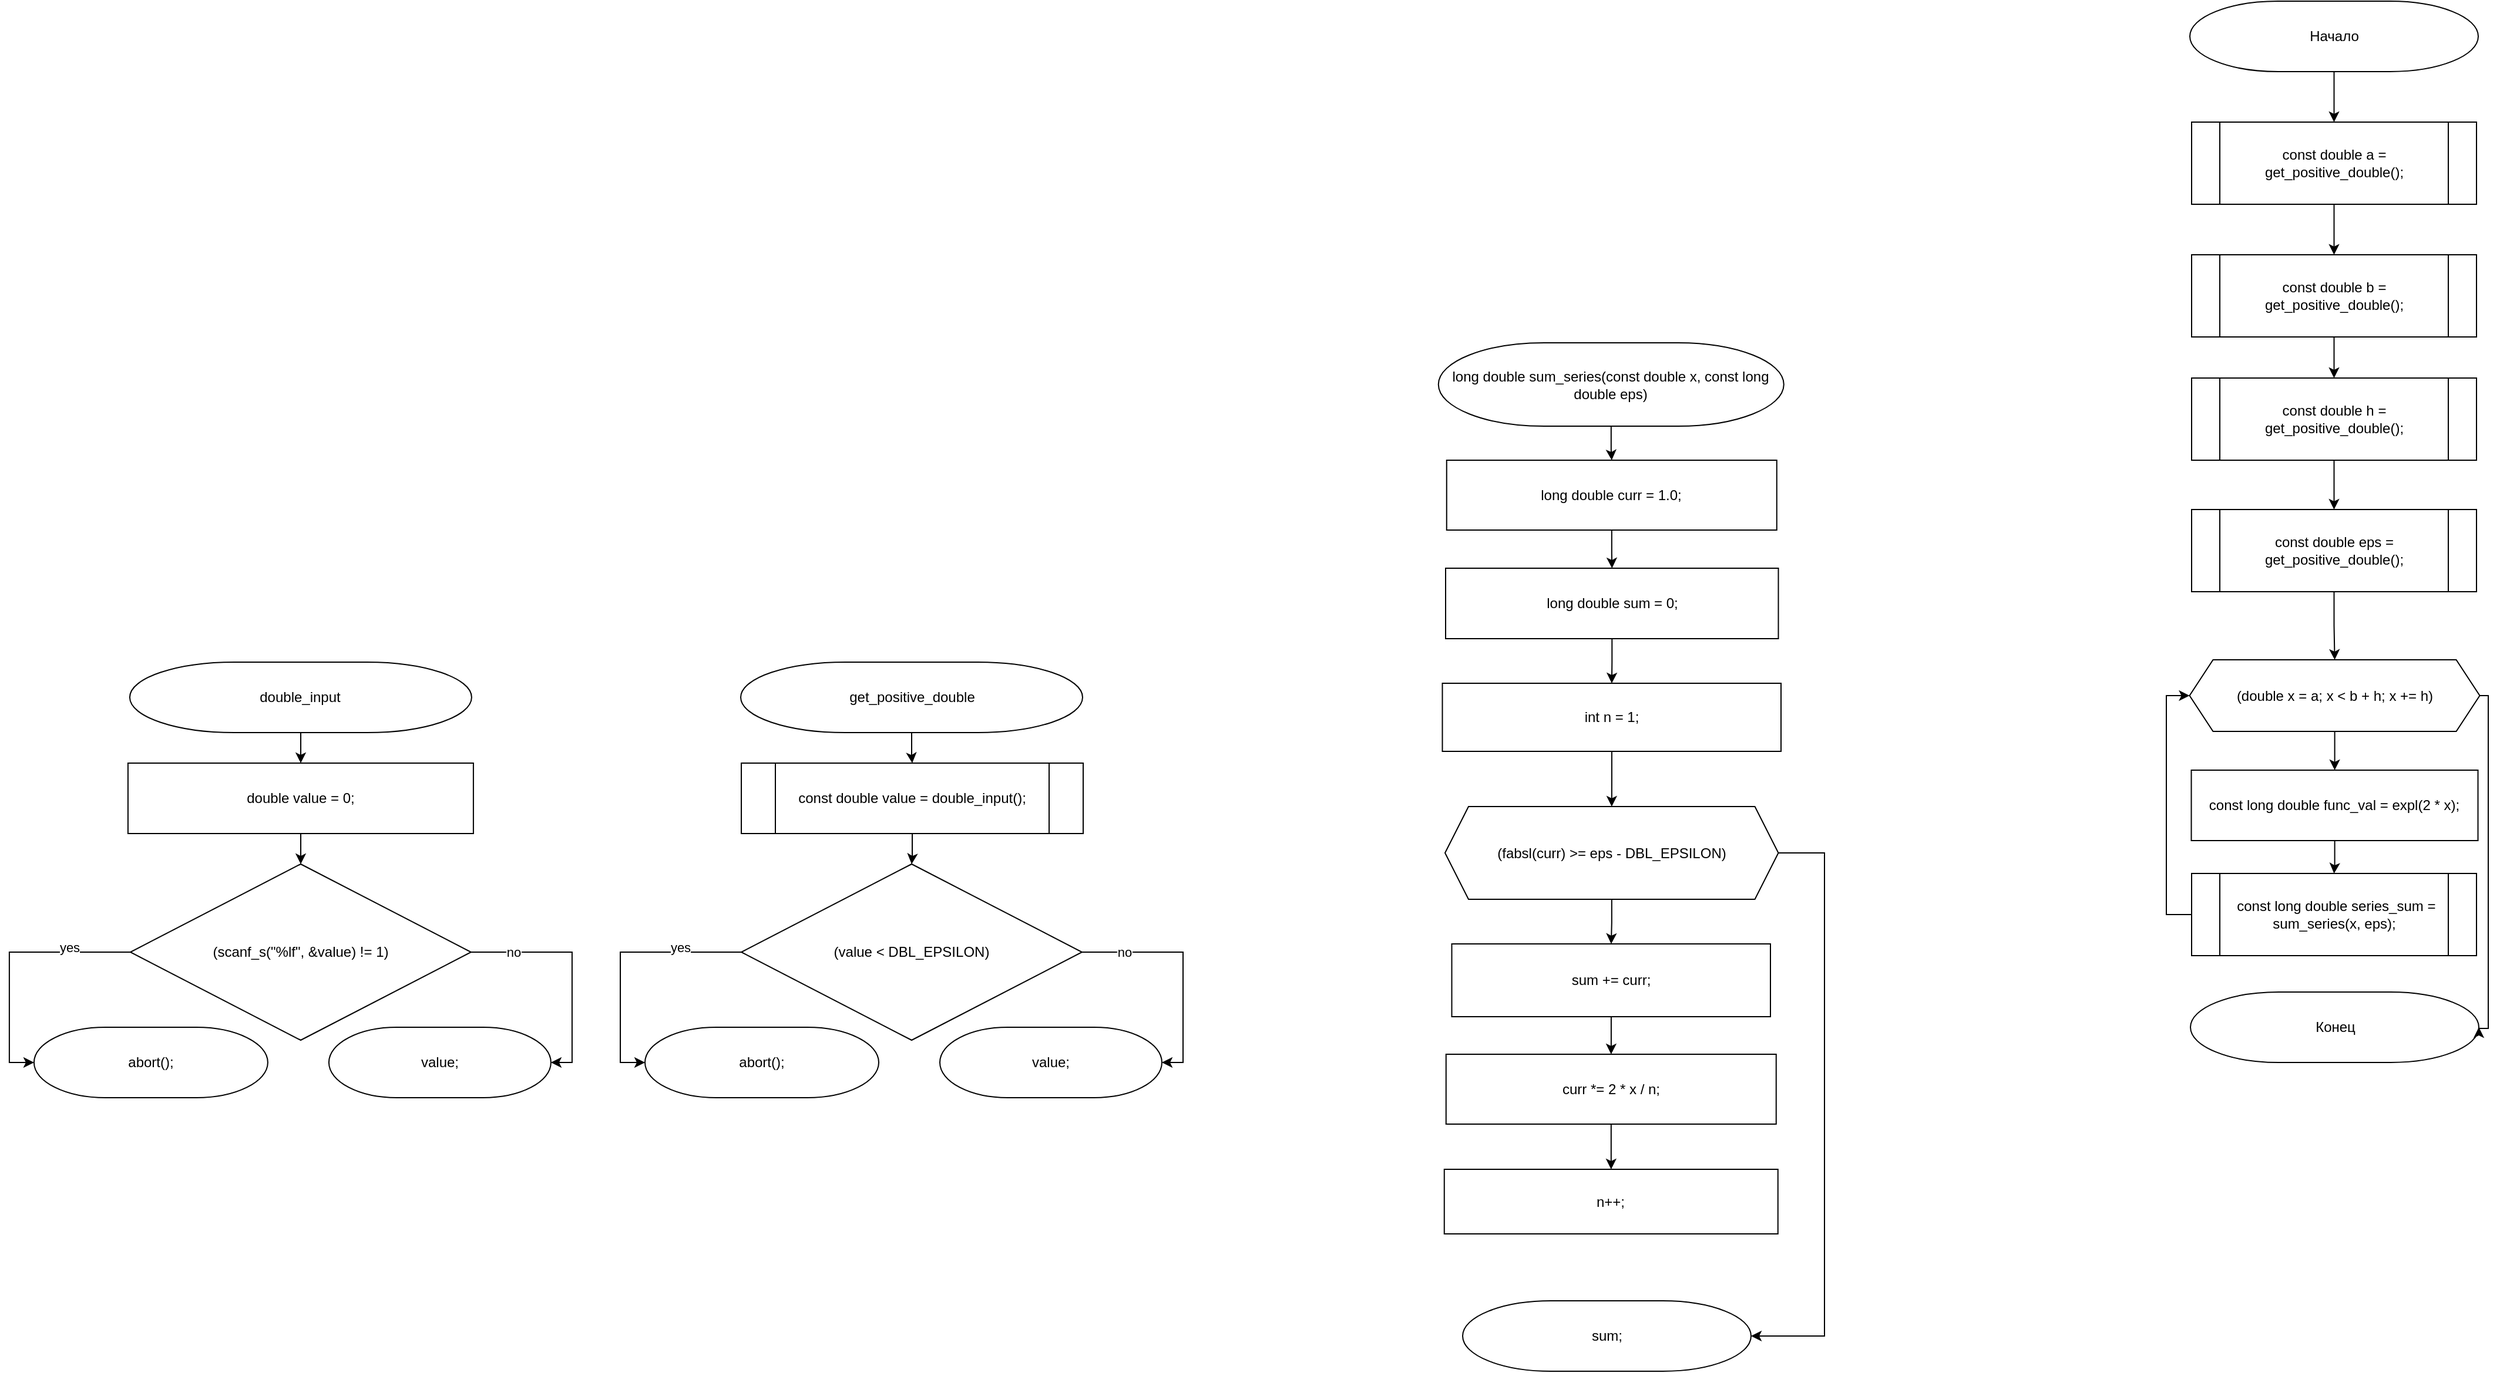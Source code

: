<mxfile version="24.7.17">
  <diagram name="Страница — 1" id="hPPcrUByunXkYxeMK2Q-">
    <mxGraphModel dx="3032" dy="1089" grid="0" gridSize="10" guides="1" tooltips="1" connect="1" arrows="1" fold="1" page="0" pageScale="1" pageWidth="827" pageHeight="1169" math="0" shadow="0">
      <root>
        <mxCell id="0" />
        <mxCell id="1" parent="0" />
        <mxCell id="ef_AyhjqfBPVGRUeGjaf-82" value="" style="edgeStyle=orthogonalEdgeStyle;rounded=0;orthogonalLoop=1;jettySize=auto;html=1;" parent="1" source="ef_AyhjqfBPVGRUeGjaf-68" target="ef_AyhjqfBPVGRUeGjaf-80" edge="1">
          <mxGeometry relative="1" as="geometry" />
        </mxCell>
        <mxCell id="ef_AyhjqfBPVGRUeGjaf-68" value="(double x = a; x &amp;lt; b + h; x += h)" style="shape=hexagon;perimeter=hexagonPerimeter2;whiteSpace=wrap;html=1;fixedSize=1;" parent="1" vertex="1">
          <mxGeometry x="933.75" y="818" width="247" height="61" as="geometry" />
        </mxCell>
        <mxCell id="ef_AyhjqfBPVGRUeGjaf-71" value="Конец" style="strokeWidth=1;html=1;shape=mxgraph.flowchart.terminator;whiteSpace=wrap;" parent="1" vertex="1">
          <mxGeometry x="934.5" y="1101" width="245.5" height="60" as="geometry" />
        </mxCell>
        <mxCell id="3CCN2-07_qu0L879t1h9-7" style="edgeStyle=orthogonalEdgeStyle;rounded=0;orthogonalLoop=1;jettySize=auto;html=1;entryX=0;entryY=0.5;entryDx=0;entryDy=0;" parent="1" source="ef_AyhjqfBPVGRUeGjaf-79" target="ef_AyhjqfBPVGRUeGjaf-68" edge="1">
          <mxGeometry relative="1" as="geometry">
            <Array as="points">
              <mxPoint x="914" y="1035" />
              <mxPoint x="914" y="848" />
            </Array>
          </mxGeometry>
        </mxCell>
        <mxCell id="ef_AyhjqfBPVGRUeGjaf-79" value="&amp;nbsp;const long double series_sum = sum_series(x, eps);" style="shape=process;whiteSpace=wrap;html=1;backgroundOutline=1;" parent="1" vertex="1">
          <mxGeometry x="935.5" y="1000" width="242.5" height="70" as="geometry" />
        </mxCell>
        <mxCell id="ef_AyhjqfBPVGRUeGjaf-83" value="" style="edgeStyle=orthogonalEdgeStyle;rounded=0;orthogonalLoop=1;jettySize=auto;html=1;" parent="1" source="ef_AyhjqfBPVGRUeGjaf-80" target="ef_AyhjqfBPVGRUeGjaf-79" edge="1">
          <mxGeometry relative="1" as="geometry" />
        </mxCell>
        <mxCell id="ef_AyhjqfBPVGRUeGjaf-80" value="const long double func_val = expl(2 * x);" style="rounded=0;whiteSpace=wrap;html=1;" parent="1" vertex="1">
          <mxGeometry x="935.25" y="912" width="244" height="60" as="geometry" />
        </mxCell>
        <mxCell id="ef_AyhjqfBPVGRUeGjaf-98" style="edgeStyle=orthogonalEdgeStyle;rounded=0;orthogonalLoop=1;jettySize=auto;html=1;entryX=1;entryY=0.5;entryDx=0;entryDy=0;exitX=1;exitY=0.5;exitDx=0;exitDy=0;entryPerimeter=0;" parent="1" source="ef_AyhjqfBPVGRUeGjaf-102" target="ef_AyhjqfBPVGRUeGjaf-106" edge="1">
          <mxGeometry relative="1" as="geometry">
            <mxPoint x="-15.5" y="1073" as="sourcePoint" />
            <mxPoint x="54.5" y="1253" as="targetPoint" />
            <Array as="points">
              <mxPoint x="77" y="1067" />
              <mxPoint x="77" y="1161" />
            </Array>
          </mxGeometry>
        </mxCell>
        <mxCell id="ef_AyhjqfBPVGRUeGjaf-99" value="no" style="edgeLabel;html=1;align=center;verticalAlign=middle;resizable=0;points=[];" parent="ef_AyhjqfBPVGRUeGjaf-98" vertex="1" connectable="0">
          <mxGeometry x="-0.638" relative="1" as="geometry">
            <mxPoint as="offset" />
          </mxGeometry>
        </mxCell>
        <mxCell id="ef_AyhjqfBPVGRUeGjaf-100" style="edgeStyle=orthogonalEdgeStyle;rounded=0;orthogonalLoop=1;jettySize=auto;html=1;entryX=0;entryY=0.5;entryDx=0;entryDy=0;exitX=0;exitY=0.5;exitDx=0;exitDy=0;entryPerimeter=0;" parent="1" source="ef_AyhjqfBPVGRUeGjaf-102" target="ef_AyhjqfBPVGRUeGjaf-105" edge="1">
          <mxGeometry relative="1" as="geometry">
            <mxPoint x="-295.5" y="1073" as="sourcePoint" />
            <mxPoint x="-370.5" y="1253" as="targetPoint" />
            <Array as="points">
              <mxPoint x="-402" y="1067" />
              <mxPoint x="-402" y="1161" />
            </Array>
          </mxGeometry>
        </mxCell>
        <mxCell id="ef_AyhjqfBPVGRUeGjaf-101" value="yes" style="edgeLabel;html=1;align=center;verticalAlign=middle;resizable=0;points=[];" parent="ef_AyhjqfBPVGRUeGjaf-100" vertex="1" connectable="0">
          <mxGeometry x="-0.517" y="-4" relative="1" as="geometry">
            <mxPoint as="offset" />
          </mxGeometry>
        </mxCell>
        <mxCell id="ef_AyhjqfBPVGRUeGjaf-102" value="(value &amp;lt; DBL_EPSILON)" style="rhombus;whiteSpace=wrap;html=1;" parent="1" vertex="1">
          <mxGeometry x="-299" y="992" width="290" height="150" as="geometry" />
        </mxCell>
        <mxCell id="ef_AyhjqfBPVGRUeGjaf-103" value="" style="edgeStyle=orthogonalEdgeStyle;rounded=0;orthogonalLoop=1;jettySize=auto;html=1;" parent="1" source="ef_AyhjqfBPVGRUeGjaf-104" target="ef_AyhjqfBPVGRUeGjaf-108" edge="1">
          <mxGeometry relative="1" as="geometry" />
        </mxCell>
        <mxCell id="ef_AyhjqfBPVGRUeGjaf-104" value="&lt;div style=&quot;background-color: rgb(255, 255, 255);&quot;&gt;&lt;pre style=&quot;&quot;&gt;&lt;font style=&quot;&quot;&gt;&lt;font face=&quot;Helvetica&quot;&gt;&lt;span style=&quot;white-space: normal;&quot;&gt;get_positive_double&lt;/span&gt;&lt;/font&gt;&lt;font color=&quot;#202020&quot; face=&quot;JetBrains Mono, monospace&quot;&gt;&lt;br&gt;&lt;/font&gt;&lt;/font&gt;&lt;/pre&gt;&lt;/div&gt;" style="strokeWidth=1;html=1;shape=mxgraph.flowchart.terminator;whiteSpace=wrap;" parent="1" vertex="1">
          <mxGeometry x="-299.5" y="820" width="291" height="60" as="geometry" />
        </mxCell>
        <mxCell id="ef_AyhjqfBPVGRUeGjaf-105" value="&lt;font style=&quot;font-size: 12px;&quot;&gt;abort();&lt;/font&gt;" style="strokeWidth=1;html=1;shape=mxgraph.flowchart.terminator;whiteSpace=wrap;" parent="1" vertex="1">
          <mxGeometry x="-381" y="1131" width="199" height="60" as="geometry" />
        </mxCell>
        <mxCell id="ef_AyhjqfBPVGRUeGjaf-106" value="&lt;font style=&quot;font-size: 12px;&quot;&gt;value;&lt;/font&gt;" style="strokeWidth=1;html=1;shape=mxgraph.flowchart.terminator;whiteSpace=wrap;" parent="1" vertex="1">
          <mxGeometry x="-130" y="1131" width="189" height="60" as="geometry" />
        </mxCell>
        <mxCell id="ef_AyhjqfBPVGRUeGjaf-107" value="" style="edgeStyle=orthogonalEdgeStyle;rounded=0;orthogonalLoop=1;jettySize=auto;html=1;" parent="1" source="ef_AyhjqfBPVGRUeGjaf-108" target="ef_AyhjqfBPVGRUeGjaf-102" edge="1">
          <mxGeometry relative="1" as="geometry" />
        </mxCell>
        <mxCell id="ef_AyhjqfBPVGRUeGjaf-108" value="const double value = double_input();" style="shape=process;whiteSpace=wrap;html=1;backgroundOutline=1;" parent="1" vertex="1">
          <mxGeometry x="-299" y="906" width="291" height="60" as="geometry" />
        </mxCell>
        <mxCell id="ef_AyhjqfBPVGRUeGjaf-120" style="edgeStyle=orthogonalEdgeStyle;rounded=0;orthogonalLoop=1;jettySize=auto;html=1;entryX=1;entryY=0.5;entryDx=0;entryDy=0;exitX=1;exitY=0.5;exitDx=0;exitDy=0;entryPerimeter=0;" parent="1" source="ef_AyhjqfBPVGRUeGjaf-124" target="ef_AyhjqfBPVGRUeGjaf-128" edge="1">
          <mxGeometry relative="1" as="geometry">
            <mxPoint x="-535.55" y="1073" as="sourcePoint" />
            <mxPoint x="-465.55" y="1253" as="targetPoint" />
            <Array as="points">
              <mxPoint x="-443.05" y="1067" />
              <mxPoint x="-443.05" y="1161" />
            </Array>
          </mxGeometry>
        </mxCell>
        <mxCell id="ef_AyhjqfBPVGRUeGjaf-121" value="no" style="edgeLabel;html=1;align=center;verticalAlign=middle;resizable=0;points=[];" parent="ef_AyhjqfBPVGRUeGjaf-120" vertex="1" connectable="0">
          <mxGeometry x="-0.638" relative="1" as="geometry">
            <mxPoint as="offset" />
          </mxGeometry>
        </mxCell>
        <mxCell id="ef_AyhjqfBPVGRUeGjaf-122" style="edgeStyle=orthogonalEdgeStyle;rounded=0;orthogonalLoop=1;jettySize=auto;html=1;entryX=0;entryY=0.5;entryDx=0;entryDy=0;exitX=0;exitY=0.5;exitDx=0;exitDy=0;entryPerimeter=0;" parent="1" source="ef_AyhjqfBPVGRUeGjaf-124" target="ef_AyhjqfBPVGRUeGjaf-127" edge="1">
          <mxGeometry relative="1" as="geometry">
            <mxPoint x="-815.55" y="1073" as="sourcePoint" />
            <mxPoint x="-890.55" y="1253" as="targetPoint" />
            <Array as="points">
              <mxPoint x="-922.05" y="1067" />
              <mxPoint x="-922.05" y="1161" />
            </Array>
          </mxGeometry>
        </mxCell>
        <mxCell id="ef_AyhjqfBPVGRUeGjaf-123" value="yes" style="edgeLabel;html=1;align=center;verticalAlign=middle;resizable=0;points=[];" parent="ef_AyhjqfBPVGRUeGjaf-122" vertex="1" connectable="0">
          <mxGeometry x="-0.517" y="-4" relative="1" as="geometry">
            <mxPoint as="offset" />
          </mxGeometry>
        </mxCell>
        <mxCell id="ef_AyhjqfBPVGRUeGjaf-124" value="(scanf_s(&quot;%lf&quot;, &amp;amp;value) != 1)" style="rhombus;whiteSpace=wrap;html=1;" parent="1" vertex="1">
          <mxGeometry x="-819.05" y="992" width="290" height="150" as="geometry" />
        </mxCell>
        <mxCell id="ef_AyhjqfBPVGRUeGjaf-125" value="" style="edgeStyle=orthogonalEdgeStyle;rounded=0;orthogonalLoop=1;jettySize=auto;html=1;" parent="1" source="ef_AyhjqfBPVGRUeGjaf-126" target="ef_AyhjqfBPVGRUeGjaf-130" edge="1">
          <mxGeometry relative="1" as="geometry" />
        </mxCell>
        <mxCell id="ef_AyhjqfBPVGRUeGjaf-126" value="&lt;div style=&quot;background-color: rgb(255, 255, 255);&quot;&gt;&lt;pre style=&quot;&quot;&gt;&lt;font style=&quot;&quot;&gt;&lt;font face=&quot;Helvetica&quot;&gt;&lt;span style=&quot;white-space: normal;&quot;&gt;double_input&lt;/span&gt;&lt;/font&gt;&lt;font face=&quot;JetBrains Mono, monospace&quot; color=&quot;#202020&quot;&gt;&lt;br&gt;&lt;/font&gt;&lt;/font&gt;&lt;/pre&gt;&lt;/div&gt;" style="strokeWidth=1;html=1;shape=mxgraph.flowchart.terminator;whiteSpace=wrap;" parent="1" vertex="1">
          <mxGeometry x="-819.55" y="820" width="291" height="60" as="geometry" />
        </mxCell>
        <mxCell id="ef_AyhjqfBPVGRUeGjaf-127" value="&lt;font style=&quot;font-size: 12px;&quot;&gt;abort();&lt;/font&gt;" style="strokeWidth=1;html=1;shape=mxgraph.flowchart.terminator;whiteSpace=wrap;" parent="1" vertex="1">
          <mxGeometry x="-901.05" y="1131" width="199" height="60" as="geometry" />
        </mxCell>
        <mxCell id="ef_AyhjqfBPVGRUeGjaf-128" value="&lt;font style=&quot;font-size: 12px;&quot;&gt;value;&lt;/font&gt;" style="strokeWidth=1;html=1;shape=mxgraph.flowchart.terminator;whiteSpace=wrap;" parent="1" vertex="1">
          <mxGeometry x="-650.05" y="1131" width="189" height="60" as="geometry" />
        </mxCell>
        <mxCell id="ef_AyhjqfBPVGRUeGjaf-129" value="" style="edgeStyle=orthogonalEdgeStyle;rounded=0;orthogonalLoop=1;jettySize=auto;html=1;" parent="1" source="ef_AyhjqfBPVGRUeGjaf-130" target="ef_AyhjqfBPVGRUeGjaf-124" edge="1">
          <mxGeometry relative="1" as="geometry" />
        </mxCell>
        <mxCell id="ef_AyhjqfBPVGRUeGjaf-130" value="double value = 0;" style="rounded=0;whiteSpace=wrap;html=1;" parent="1" vertex="1">
          <mxGeometry x="-821.05" y="906" width="294" height="60" as="geometry" />
        </mxCell>
        <mxCell id="3CCN2-07_qu0L879t1h9-1" value="" style="edgeStyle=orthogonalEdgeStyle;rounded=0;orthogonalLoop=1;jettySize=auto;html=1;" parent="1" source="3CCN2-07_qu0L879t1h9-2" target="3CCN2-07_qu0L879t1h9-3" edge="1">
          <mxGeometry relative="1" as="geometry" />
        </mxCell>
        <mxCell id="3CCN2-07_qu0L879t1h9-2" value="Начало" style="strokeWidth=1;html=1;shape=mxgraph.flowchart.terminator;whiteSpace=wrap;" parent="1" vertex="1">
          <mxGeometry x="934" y="257" width="245.5" height="60" as="geometry" />
        </mxCell>
        <mxCell id="3CCN2-07_qu0L879t1h9-9" value="" style="edgeStyle=orthogonalEdgeStyle;rounded=0;orthogonalLoop=1;jettySize=auto;html=1;" parent="1" source="3CCN2-07_qu0L879t1h9-3" target="3CCN2-07_qu0L879t1h9-4" edge="1">
          <mxGeometry relative="1" as="geometry" />
        </mxCell>
        <mxCell id="3CCN2-07_qu0L879t1h9-3" value="const double a = get_positive_double();" style="shape=process;whiteSpace=wrap;html=1;backgroundOutline=1;" parent="1" vertex="1">
          <mxGeometry x="935.5" y="360" width="242.5" height="70" as="geometry" />
        </mxCell>
        <mxCell id="3CCN2-07_qu0L879t1h9-10" value="" style="edgeStyle=orthogonalEdgeStyle;rounded=0;orthogonalLoop=1;jettySize=auto;html=1;" parent="1" source="3CCN2-07_qu0L879t1h9-4" target="3CCN2-07_qu0L879t1h9-5" edge="1">
          <mxGeometry relative="1" as="geometry" />
        </mxCell>
        <mxCell id="3CCN2-07_qu0L879t1h9-4" value="const double b = get_positive_double();" style="shape=process;whiteSpace=wrap;html=1;backgroundOutline=1;" parent="1" vertex="1">
          <mxGeometry x="935.5" y="473" width="242.5" height="70" as="geometry" />
        </mxCell>
        <mxCell id="3CCN2-07_qu0L879t1h9-11" value="" style="edgeStyle=orthogonalEdgeStyle;rounded=0;orthogonalLoop=1;jettySize=auto;html=1;" parent="1" source="3CCN2-07_qu0L879t1h9-5" target="3CCN2-07_qu0L879t1h9-6" edge="1">
          <mxGeometry relative="1" as="geometry" />
        </mxCell>
        <mxCell id="3CCN2-07_qu0L879t1h9-5" value="const double h = get_positive_double();" style="shape=process;whiteSpace=wrap;html=1;backgroundOutline=1;" parent="1" vertex="1">
          <mxGeometry x="935.5" y="578" width="242.5" height="70" as="geometry" />
        </mxCell>
        <mxCell id="3CCN2-07_qu0L879t1h9-12" value="" style="edgeStyle=orthogonalEdgeStyle;rounded=0;orthogonalLoop=1;jettySize=auto;html=1;" parent="1" source="3CCN2-07_qu0L879t1h9-6" target="ef_AyhjqfBPVGRUeGjaf-68" edge="1">
          <mxGeometry relative="1" as="geometry" />
        </mxCell>
        <mxCell id="3CCN2-07_qu0L879t1h9-6" value="const double eps = get_positive_double();" style="shape=process;whiteSpace=wrap;html=1;backgroundOutline=1;" parent="1" vertex="1">
          <mxGeometry x="935.5" y="690" width="242.5" height="70" as="geometry" />
        </mxCell>
        <mxCell id="3CCN2-07_qu0L879t1h9-8" style="edgeStyle=orthogonalEdgeStyle;rounded=0;orthogonalLoop=1;jettySize=auto;html=1;entryX=1;entryY=0.5;entryDx=0;entryDy=0;entryPerimeter=0;" parent="1" source="ef_AyhjqfBPVGRUeGjaf-68" target="ef_AyhjqfBPVGRUeGjaf-71" edge="1">
          <mxGeometry relative="1" as="geometry">
            <Array as="points">
              <mxPoint x="1188" y="848" />
              <mxPoint x="1188" y="1132" />
            </Array>
          </mxGeometry>
        </mxCell>
        <mxCell id="3CCN2-07_qu0L879t1h9-13" value="" style="edgeStyle=orthogonalEdgeStyle;rounded=0;orthogonalLoop=1;jettySize=auto;html=1;" parent="1" source="3CCN2-07_qu0L879t1h9-14" target="3CCN2-07_qu0L879t1h9-19" edge="1">
          <mxGeometry relative="1" as="geometry" />
        </mxCell>
        <mxCell id="3CCN2-07_qu0L879t1h9-14" value="(fabsl(curr) &amp;gt;= eps - DBL_EPSILON)" style="shape=hexagon;perimeter=hexagonPerimeter2;whiteSpace=wrap;html=1;fixedSize=1;" parent="1" vertex="1">
          <mxGeometry x="300" y="943" width="283.75" height="79" as="geometry" />
        </mxCell>
        <mxCell id="3CCN2-07_qu0L879t1h9-15" value="sum;" style="strokeWidth=1;html=1;shape=mxgraph.flowchart.terminator;whiteSpace=wrap;" parent="1" vertex="1">
          <mxGeometry x="315" y="1364" width="245.5" height="60" as="geometry" />
        </mxCell>
        <mxCell id="3CCN2-07_qu0L879t1h9-31" value="" style="edgeStyle=orthogonalEdgeStyle;rounded=0;orthogonalLoop=1;jettySize=auto;html=1;" parent="1" source="3CCN2-07_qu0L879t1h9-19" target="3CCN2-07_qu0L879t1h9-28" edge="1">
          <mxGeometry relative="1" as="geometry" />
        </mxCell>
        <mxCell id="3CCN2-07_qu0L879t1h9-19" value="sum += curr;" style="rounded=0;whiteSpace=wrap;html=1;" parent="1" vertex="1">
          <mxGeometry x="305.75" y="1060" width="271.25" height="62" as="geometry" />
        </mxCell>
        <mxCell id="3CCN2-07_qu0L879t1h9-20" style="edgeStyle=orthogonalEdgeStyle;rounded=0;orthogonalLoop=1;jettySize=auto;html=1;entryX=1;entryY=0.5;entryDx=0;entryDy=0;entryPerimeter=0;" parent="1" source="3CCN2-07_qu0L879t1h9-14" target="3CCN2-07_qu0L879t1h9-15" edge="1">
          <mxGeometry relative="1" as="geometry">
            <Array as="points">
              <mxPoint x="623" y="983" />
              <mxPoint x="623" y="1394" />
            </Array>
          </mxGeometry>
        </mxCell>
        <mxCell id="3CCN2-07_qu0L879t1h9-33" value="" style="edgeStyle=orthogonalEdgeStyle;rounded=0;orthogonalLoop=1;jettySize=auto;html=1;" parent="1" source="3CCN2-07_qu0L879t1h9-21" target="3CCN2-07_qu0L879t1h9-24" edge="1">
          <mxGeometry relative="1" as="geometry" />
        </mxCell>
        <mxCell id="3CCN2-07_qu0L879t1h9-21" value="long double sum_series(const double x, const long double eps)" style="strokeWidth=1;html=1;shape=mxgraph.flowchart.terminator;whiteSpace=wrap;" parent="1" vertex="1">
          <mxGeometry x="294.38" y="548" width="294" height="71" as="geometry" />
        </mxCell>
        <mxCell id="3CCN2-07_qu0L879t1h9-34" value="" style="edgeStyle=orthogonalEdgeStyle;rounded=0;orthogonalLoop=1;jettySize=auto;html=1;" parent="1" source="3CCN2-07_qu0L879t1h9-24" target="3CCN2-07_qu0L879t1h9-26" edge="1">
          <mxGeometry relative="1" as="geometry" />
        </mxCell>
        <mxCell id="3CCN2-07_qu0L879t1h9-24" value="long double curr = 1.0;" style="rounded=0;whiteSpace=wrap;html=1;" parent="1" vertex="1">
          <mxGeometry x="301.38" y="648" width="281" height="59.5" as="geometry" />
        </mxCell>
        <mxCell id="3CCN2-07_qu0L879t1h9-35" value="" style="edgeStyle=orthogonalEdgeStyle;rounded=0;orthogonalLoop=1;jettySize=auto;html=1;" parent="1" source="3CCN2-07_qu0L879t1h9-26" target="3CCN2-07_qu0L879t1h9-27" edge="1">
          <mxGeometry relative="1" as="geometry" />
        </mxCell>
        <mxCell id="3CCN2-07_qu0L879t1h9-26" value="long double sum = 0;" style="rounded=0;whiteSpace=wrap;html=1;" parent="1" vertex="1">
          <mxGeometry x="300.5" y="740" width="283.25" height="60" as="geometry" />
        </mxCell>
        <mxCell id="3CCN2-07_qu0L879t1h9-36" value="" style="edgeStyle=orthogonalEdgeStyle;rounded=0;orthogonalLoop=1;jettySize=auto;html=1;" parent="1" source="3CCN2-07_qu0L879t1h9-27" target="3CCN2-07_qu0L879t1h9-14" edge="1">
          <mxGeometry relative="1" as="geometry" />
        </mxCell>
        <mxCell id="3CCN2-07_qu0L879t1h9-27" value="int n = 1;" style="rounded=0;whiteSpace=wrap;html=1;" parent="1" vertex="1">
          <mxGeometry x="297.75" y="838" width="288.25" height="58" as="geometry" />
        </mxCell>
        <mxCell id="3CCN2-07_qu0L879t1h9-32" value="" style="edgeStyle=orthogonalEdgeStyle;rounded=0;orthogonalLoop=1;jettySize=auto;html=1;" parent="1" source="3CCN2-07_qu0L879t1h9-28" target="3CCN2-07_qu0L879t1h9-30" edge="1">
          <mxGeometry relative="1" as="geometry" />
        </mxCell>
        <mxCell id="3CCN2-07_qu0L879t1h9-28" value="curr *= 2 * x / n;" style="rounded=0;whiteSpace=wrap;html=1;" parent="1" vertex="1">
          <mxGeometry x="300.88" y="1154" width="281" height="59.5" as="geometry" />
        </mxCell>
        <mxCell id="3CCN2-07_qu0L879t1h9-30" value="n++;" style="rounded=0;whiteSpace=wrap;html=1;" parent="1" vertex="1">
          <mxGeometry x="299.38" y="1252" width="284" height="55" as="geometry" />
        </mxCell>
      </root>
    </mxGraphModel>
  </diagram>
</mxfile>
